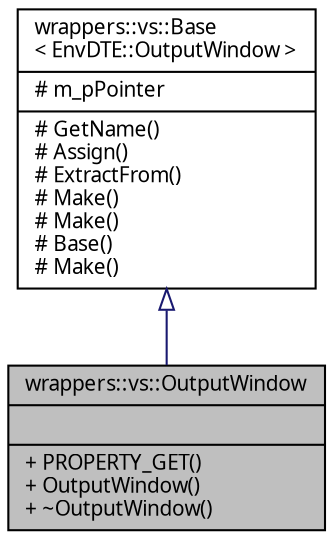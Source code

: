 digraph "wrappers::vs::OutputWindow"
{
 // INTERACTIVE_SVG=YES
  edge [fontname="Verdana",fontsize="10",labelfontname="Verdana",labelfontsize="10"];
  node [fontname="Verdana",fontsize="10",shape=record];
  Node1 [label="{wrappers::vs::OutputWindow\n||+ PROPERTY_GET()\l+ OutputWindow()\l+ ~OutputWindow()\l}",height=0.2,width=0.4,color="black", fillcolor="grey75", style="filled", fontcolor="black"];
  Node2 -> Node1 [dir="back",color="midnightblue",fontsize="10",style="solid",arrowtail="onormal",fontname="Verdana"];
  Node2 [label="{wrappers::vs::Base\l\< EnvDTE::OutputWindow \>\n|# m_pPointer\l|# GetName()\l# Assign()\l# ExtractFrom()\l# Make()\l# Make()\l# Base()\l# Make()\l}",height=0.2,width=0.4,color="black", fillcolor="white", style="filled",URL="$classwrappers_1_1vs_1_1_base.html"];
}
